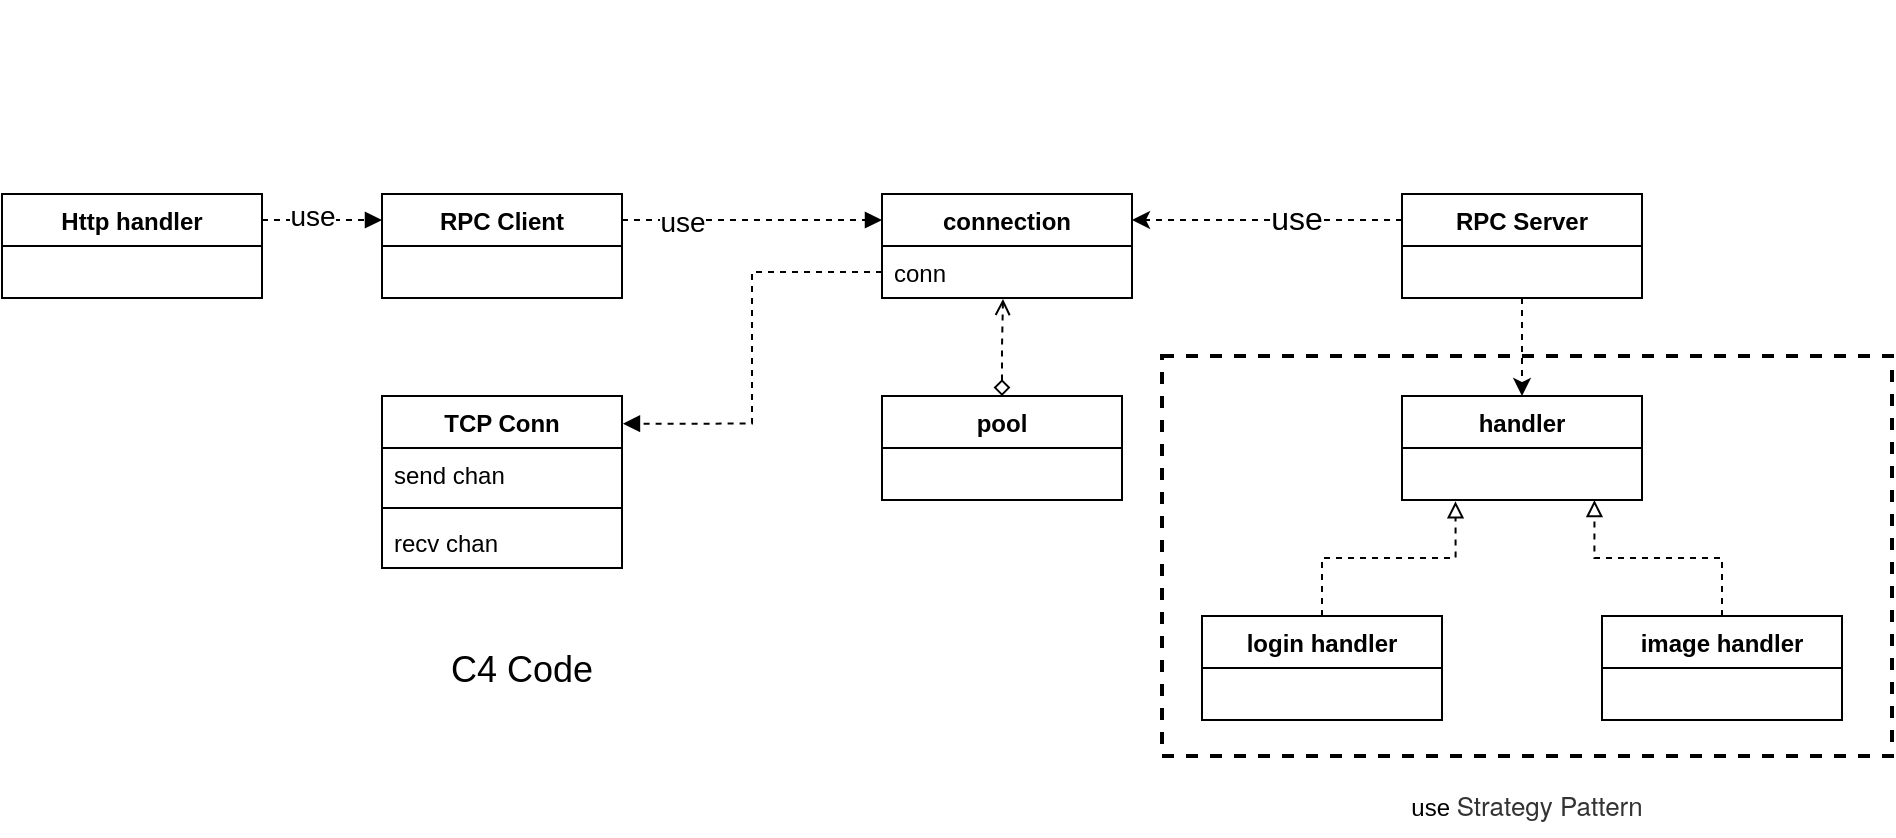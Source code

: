 <mxfile version="16.6.2" type="github">
  <diagram id="zzds6Kp185NoCfkkMVd4" name="Page-1">
    <mxGraphModel dx="4527" dy="540" grid="1" gridSize="10" guides="1" tooltips="1" connect="1" arrows="1" fold="1" page="1" pageScale="1" pageWidth="1800" pageHeight="275" math="0" shadow="0">
      <root>
        <mxCell id="0" />
        <mxCell id="1" parent="0" />
        <mxCell id="vfDE0F-g4eyqGm4I5YMs-8" value="&lt;font style=&quot;font-size: 18px&quot;&gt;C4 Code&lt;/font&gt;" style="text;html=1;strokeColor=none;fillColor=none;align=center;verticalAlign=middle;whiteSpace=wrap;rounded=0;" parent="1" vertex="1">
          <mxGeometry x="-3040" y="412" width="320" height="30" as="geometry" />
        </mxCell>
        <mxCell id="vhOyKskHNwgcd2-jiubX-43" style="edgeStyle=orthogonalEdgeStyle;rounded=0;orthogonalLoop=1;jettySize=auto;html=1;exitX=1;exitY=0.25;exitDx=0;exitDy=0;entryX=0;entryY=0.25;entryDx=0;entryDy=0;dashed=1;fontSize=14;startArrow=none;startFill=0;endArrow=block;endFill=1;" parent="1" source="vhOyKskHNwgcd2-jiubX-2" target="vhOyKskHNwgcd2-jiubX-6" edge="1">
          <mxGeometry relative="1" as="geometry" />
        </mxCell>
        <mxCell id="vhOyKskHNwgcd2-jiubX-44" value="use" style="edgeLabel;html=1;align=center;verticalAlign=middle;resizable=0;points=[];fontSize=14;" parent="vhOyKskHNwgcd2-jiubX-43" vertex="1" connectable="0">
          <mxGeometry x="-0.52" y="2" relative="1" as="geometry">
            <mxPoint x="10" as="offset" />
          </mxGeometry>
        </mxCell>
        <mxCell id="vhOyKskHNwgcd2-jiubX-2" value="Http handler" style="swimlane;fontStyle=1;align=center;verticalAlign=top;childLayout=stackLayout;horizontal=1;startSize=26;horizontalStack=0;resizeParent=1;resizeParentMax=0;resizeLast=0;collapsible=1;marginBottom=0;" parent="1" vertex="1">
          <mxGeometry x="-3140" y="189" width="130" height="52" as="geometry" />
        </mxCell>
        <mxCell id="vhOyKskHNwgcd2-jiubX-3" value=" " style="text;strokeColor=none;fillColor=none;align=left;verticalAlign=top;spacingLeft=4;spacingRight=4;overflow=hidden;rotatable=0;points=[[0,0.5],[1,0.5]];portConstraint=eastwest;" parent="vhOyKskHNwgcd2-jiubX-2" vertex="1">
          <mxGeometry y="26" width="130" height="26" as="geometry" />
        </mxCell>
        <mxCell id="vhOyKskHNwgcd2-jiubX-41" style="edgeStyle=orthogonalEdgeStyle;rounded=0;orthogonalLoop=1;jettySize=auto;html=1;exitX=1;exitY=0.25;exitDx=0;exitDy=0;entryX=0;entryY=0.25;entryDx=0;entryDy=0;dashed=1;fontSize=18;startArrow=none;startFill=0;endArrow=block;endFill=1;" parent="1" source="vhOyKskHNwgcd2-jiubX-6" target="vhOyKskHNwgcd2-jiubX-13" edge="1">
          <mxGeometry relative="1" as="geometry" />
        </mxCell>
        <mxCell id="vhOyKskHNwgcd2-jiubX-42" value="&lt;font style=&quot;font-size: 14px&quot;&gt;use&lt;/font&gt;" style="edgeLabel;html=1;align=center;verticalAlign=middle;resizable=0;points=[];fontSize=18;" parent="vhOyKskHNwgcd2-jiubX-41" vertex="1" connectable="0">
          <mxGeometry x="-0.704" relative="1" as="geometry">
            <mxPoint x="11" as="offset" />
          </mxGeometry>
        </mxCell>
        <mxCell id="vhOyKskHNwgcd2-jiubX-6" value="RPC Client" style="swimlane;fontStyle=1;align=center;verticalAlign=top;childLayout=stackLayout;horizontal=1;startSize=26;horizontalStack=0;resizeParent=1;resizeParentMax=0;resizeLast=0;collapsible=1;marginBottom=0;" parent="1" vertex="1">
          <mxGeometry x="-2950" y="189" width="120" height="52" as="geometry" />
        </mxCell>
        <mxCell id="vhOyKskHNwgcd2-jiubX-7" value=" " style="text;strokeColor=none;fillColor=none;align=left;verticalAlign=top;spacingLeft=4;spacingRight=4;overflow=hidden;rotatable=0;points=[[0,0.5],[1,0.5]];portConstraint=eastwest;" parent="vhOyKskHNwgcd2-jiubX-6" vertex="1">
          <mxGeometry y="26" width="120" height="26" as="geometry" />
        </mxCell>
        <mxCell id="vhOyKskHNwgcd2-jiubX-13" value="connection" style="swimlane;fontStyle=1;align=center;verticalAlign=top;childLayout=stackLayout;horizontal=1;startSize=26;horizontalStack=0;resizeParent=1;resizeParentMax=0;resizeLast=0;collapsible=1;marginBottom=0;" parent="1" vertex="1">
          <mxGeometry x="-2700" y="189" width="125" height="52" as="geometry" />
        </mxCell>
        <mxCell id="vhOyKskHNwgcd2-jiubX-14" value="conn" style="text;strokeColor=none;fillColor=none;align=left;verticalAlign=top;spacingLeft=4;spacingRight=4;overflow=hidden;rotatable=0;points=[[0,0.5],[1,0.5]];portConstraint=eastwest;" parent="vhOyKskHNwgcd2-jiubX-13" vertex="1">
          <mxGeometry y="26" width="125" height="26" as="geometry" />
        </mxCell>
        <mxCell id="vhOyKskHNwgcd2-jiubX-40" style="edgeStyle=orthogonalEdgeStyle;rounded=0;orthogonalLoop=1;jettySize=auto;html=1;exitX=0.5;exitY=0;exitDx=0;exitDy=0;entryX=0.484;entryY=1.017;entryDx=0;entryDy=0;entryPerimeter=0;dashed=1;fontSize=18;endArrow=open;endFill=0;startArrow=diamond;startFill=0;" parent="1" source="vhOyKskHNwgcd2-jiubX-20" target="vhOyKskHNwgcd2-jiubX-14" edge="1">
          <mxGeometry relative="1" as="geometry" />
        </mxCell>
        <mxCell id="vhOyKskHNwgcd2-jiubX-20" value="pool" style="swimlane;fontStyle=1;align=center;verticalAlign=top;childLayout=stackLayout;horizontal=1;startSize=26;horizontalStack=0;resizeParent=1;resizeParentMax=0;resizeLast=0;collapsible=1;marginBottom=0;" parent="1" vertex="1">
          <mxGeometry x="-2700" y="290" width="120" height="52" as="geometry" />
        </mxCell>
        <mxCell id="vhOyKskHNwgcd2-jiubX-21" value=" " style="text;strokeColor=none;fillColor=none;align=left;verticalAlign=top;spacingLeft=4;spacingRight=4;overflow=hidden;rotatable=0;points=[[0,0.5],[1,0.5]];portConstraint=eastwest;" parent="1" vertex="1">
          <mxGeometry x="-2675" y="92" width="120" height="26" as="geometry" />
        </mxCell>
        <mxCell id="vhOyKskHNwgcd2-jiubX-31" style="edgeStyle=orthogonalEdgeStyle;rounded=0;orthogonalLoop=1;jettySize=auto;html=1;exitX=0.5;exitY=1;exitDx=0;exitDy=0;dashed=1;fontSize=18;" parent="1" source="vhOyKskHNwgcd2-jiubX-25" target="vhOyKskHNwgcd2-jiubX-29" edge="1">
          <mxGeometry relative="1" as="geometry" />
        </mxCell>
        <mxCell id="vhOyKskHNwgcd2-jiubX-25" value="RPC Server" style="swimlane;fontStyle=1;align=center;verticalAlign=top;childLayout=stackLayout;horizontal=1;startSize=26;horizontalStack=0;resizeParent=1;resizeParentMax=0;resizeLast=0;collapsible=1;marginBottom=0;" parent="1" vertex="1">
          <mxGeometry x="-2440" y="189" width="120" height="52" as="geometry" />
        </mxCell>
        <mxCell id="vhOyKskHNwgcd2-jiubX-26" value=" " style="text;strokeColor=none;fillColor=none;align=left;verticalAlign=top;spacingLeft=4;spacingRight=4;overflow=hidden;rotatable=0;points=[[0,0.5],[1,0.5]];portConstraint=eastwest;" parent="vhOyKskHNwgcd2-jiubX-25" vertex="1">
          <mxGeometry y="26" width="120" height="26" as="geometry" />
        </mxCell>
        <mxCell id="vhOyKskHNwgcd2-jiubX-27" style="edgeStyle=orthogonalEdgeStyle;rounded=0;orthogonalLoop=1;jettySize=auto;html=1;exitX=0;exitY=0.25;exitDx=0;exitDy=0;entryX=1;entryY=0.25;entryDx=0;entryDy=0;dashed=1;fontSize=18;" parent="1" source="vhOyKskHNwgcd2-jiubX-25" target="vhOyKskHNwgcd2-jiubX-13" edge="1">
          <mxGeometry relative="1" as="geometry">
            <mxPoint x="-2460" y="154" as="sourcePoint" />
            <mxPoint x="-2560" y="202" as="targetPoint" />
          </mxGeometry>
        </mxCell>
        <mxCell id="vhOyKskHNwgcd2-jiubX-28" value="&lt;font style=&quot;font-size: 16px&quot;&gt;use&lt;/font&gt;" style="edgeLabel;html=1;align=center;verticalAlign=middle;resizable=0;points=[];fontSize=18;" parent="vhOyKskHNwgcd2-jiubX-27" vertex="1" connectable="0">
          <mxGeometry x="-0.575" y="-1" relative="1" as="geometry">
            <mxPoint x="-25" as="offset" />
          </mxGeometry>
        </mxCell>
        <mxCell id="vhOyKskHNwgcd2-jiubX-29" value="handler" style="swimlane;fontStyle=1;align=center;verticalAlign=top;childLayout=stackLayout;horizontal=1;startSize=26;horizontalStack=0;resizeParent=1;resizeParentMax=0;resizeLast=0;collapsible=1;marginBottom=0;" parent="1" vertex="1">
          <mxGeometry x="-2440" y="290" width="120" height="52" as="geometry" />
        </mxCell>
        <mxCell id="vhOyKskHNwgcd2-jiubX-30" value=" " style="text;strokeColor=none;fillColor=none;align=left;verticalAlign=top;spacingLeft=4;spacingRight=4;overflow=hidden;rotatable=0;points=[[0,0.5],[1,0.5]];portConstraint=eastwest;" parent="vhOyKskHNwgcd2-jiubX-29" vertex="1">
          <mxGeometry y="26" width="120" height="26" as="geometry" />
        </mxCell>
        <mxCell id="vhOyKskHNwgcd2-jiubX-38" style="edgeStyle=orthogonalEdgeStyle;rounded=0;orthogonalLoop=1;jettySize=auto;html=1;exitX=0.5;exitY=0;exitDx=0;exitDy=0;entryX=0.223;entryY=1.026;entryDx=0;entryDy=0;entryPerimeter=0;dashed=1;fontSize=18;endArrow=block;endFill=0;" parent="1" source="vhOyKskHNwgcd2-jiubX-32" target="vhOyKskHNwgcd2-jiubX-30" edge="1">
          <mxGeometry relative="1" as="geometry" />
        </mxCell>
        <mxCell id="vhOyKskHNwgcd2-jiubX-32" value="login handler" style="swimlane;fontStyle=1;align=center;verticalAlign=top;childLayout=stackLayout;horizontal=1;startSize=26;horizontalStack=0;resizeParent=1;resizeParentMax=0;resizeLast=0;collapsible=1;marginBottom=0;" parent="1" vertex="1">
          <mxGeometry x="-2540" y="400" width="120" height="52" as="geometry" />
        </mxCell>
        <mxCell id="vhOyKskHNwgcd2-jiubX-39" style="edgeStyle=orthogonalEdgeStyle;rounded=0;orthogonalLoop=1;jettySize=auto;html=1;exitX=0.5;exitY=0;exitDx=0;exitDy=0;entryX=0.802;entryY=1.002;entryDx=0;entryDy=0;entryPerimeter=0;dashed=1;fontSize=18;endArrow=block;endFill=0;" parent="1" source="vhOyKskHNwgcd2-jiubX-34" target="vhOyKskHNwgcd2-jiubX-30" edge="1">
          <mxGeometry relative="1" as="geometry" />
        </mxCell>
        <mxCell id="vhOyKskHNwgcd2-jiubX-34" value="image handler" style="swimlane;fontStyle=1;align=center;verticalAlign=top;childLayout=stackLayout;horizontal=1;startSize=26;horizontalStack=0;resizeParent=1;resizeParentMax=0;resizeLast=0;collapsible=1;marginBottom=0;" parent="1" vertex="1">
          <mxGeometry x="-2340" y="400" width="120" height="52" as="geometry" />
        </mxCell>
        <mxCell id="vhOyKskHNwgcd2-jiubX-35" value=" " style="text;strokeColor=none;fillColor=none;align=left;verticalAlign=top;spacingLeft=4;spacingRight=4;overflow=hidden;rotatable=0;points=[[0,0.5],[1,0.5]];portConstraint=eastwest;" parent="vhOyKskHNwgcd2-jiubX-34" vertex="1">
          <mxGeometry y="26" width="120" height="26" as="geometry" />
        </mxCell>
        <mxCell id="vhOyKskHNwgcd2-jiubX-54" value="TCP Conn" style="swimlane;fontStyle=1;align=center;verticalAlign=top;childLayout=stackLayout;horizontal=1;startSize=26;horizontalStack=0;resizeParent=1;resizeParentMax=0;resizeLast=0;collapsible=1;marginBottom=0;fontSize=12;" parent="1" vertex="1">
          <mxGeometry x="-2950" y="290" width="120" height="86" as="geometry" />
        </mxCell>
        <mxCell id="vhOyKskHNwgcd2-jiubX-55" value="send chan" style="text;strokeColor=none;fillColor=none;align=left;verticalAlign=top;spacingLeft=4;spacingRight=4;overflow=hidden;rotatable=0;points=[[0,0.5],[1,0.5]];portConstraint=eastwest;fontSize=12;" parent="vhOyKskHNwgcd2-jiubX-54" vertex="1">
          <mxGeometry y="26" width="120" height="26" as="geometry" />
        </mxCell>
        <mxCell id="vhOyKskHNwgcd2-jiubX-56" value="" style="line;strokeWidth=1;fillColor=none;align=left;verticalAlign=middle;spacingTop=-1;spacingLeft=3;spacingRight=3;rotatable=0;labelPosition=right;points=[];portConstraint=eastwest;fontSize=12;" parent="vhOyKskHNwgcd2-jiubX-54" vertex="1">
          <mxGeometry y="52" width="120" height="8" as="geometry" />
        </mxCell>
        <mxCell id="vhOyKskHNwgcd2-jiubX-57" value="recv chan" style="text;strokeColor=none;fillColor=none;align=left;verticalAlign=top;spacingLeft=4;spacingRight=4;overflow=hidden;rotatable=0;points=[[0,0.5],[1,0.5]];portConstraint=eastwest;fontSize=12;" parent="vhOyKskHNwgcd2-jiubX-54" vertex="1">
          <mxGeometry y="60" width="120" height="26" as="geometry" />
        </mxCell>
        <mxCell id="vhOyKskHNwgcd2-jiubX-58" style="edgeStyle=orthogonalEdgeStyle;rounded=0;orthogonalLoop=1;jettySize=auto;html=1;exitX=0;exitY=0.5;exitDx=0;exitDy=0;entryX=1.004;entryY=0.161;entryDx=0;entryDy=0;entryPerimeter=0;dashed=1;fontSize=12;startArrow=none;startFill=0;endArrow=block;endFill=1;" parent="1" source="vhOyKskHNwgcd2-jiubX-14" target="vhOyKskHNwgcd2-jiubX-54" edge="1">
          <mxGeometry relative="1" as="geometry" />
        </mxCell>
        <mxCell id="qM3wl9wCvEZQi3yVPu1m-1" value="" style="rounded=0;whiteSpace=wrap;html=1;fillColor=none;dashed=1;strokeWidth=2;" vertex="1" parent="1">
          <mxGeometry x="-2560" y="270" width="365" height="200" as="geometry" />
        </mxCell>
        <mxCell id="qM3wl9wCvEZQi3yVPu1m-2" value="use&amp;nbsp;&lt;span style=&quot;color: rgb(51 , 51 , 51) ; font-family: &amp;#34;helvetica neue&amp;#34; , &amp;#34;helvetica&amp;#34; , &amp;#34;pingfang sc&amp;#34; , &amp;#34;hiragino sans gb&amp;#34; , &amp;#34;microsoft yahei&amp;#34; , &amp;#34;noto sans cjk sc&amp;#34; , &amp;#34;wenquanyi micro hei&amp;#34; , &amp;#34;arial&amp;#34; , sans-serif ; font-size: 13px ; background-color: rgb(255 , 255 , 255)&quot;&gt;Strategy Pattern&lt;/span&gt;" style="text;html=1;strokeColor=none;fillColor=none;align=center;verticalAlign=middle;whiteSpace=wrap;rounded=0;dashed=1;" vertex="1" parent="1">
          <mxGeometry x="-2450" y="480" width="145" height="30" as="geometry" />
        </mxCell>
      </root>
    </mxGraphModel>
  </diagram>
</mxfile>
